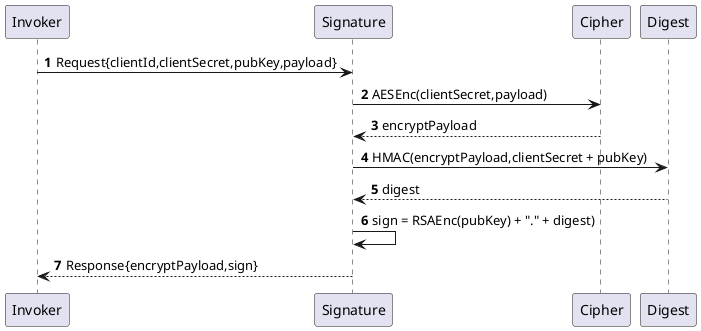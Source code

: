 @startuml

autonumber

Invoker -> Signature: Request{clientId,clientSecret,pubKey,payload}
Signature -> Cipher: AESEnc(clientSecret,payload)
Signature <-- Cipher: encryptPayload
Signature -> Digest: HMAC(encryptPayload,clientSecret + pubKey)
Signature <-- Digest: digest
Signature -> Signature: sign = RSAEnc(pubKey) + "." + digest)
Invoker <-- Signature: Response{encryptPayload,sign}

@enduml